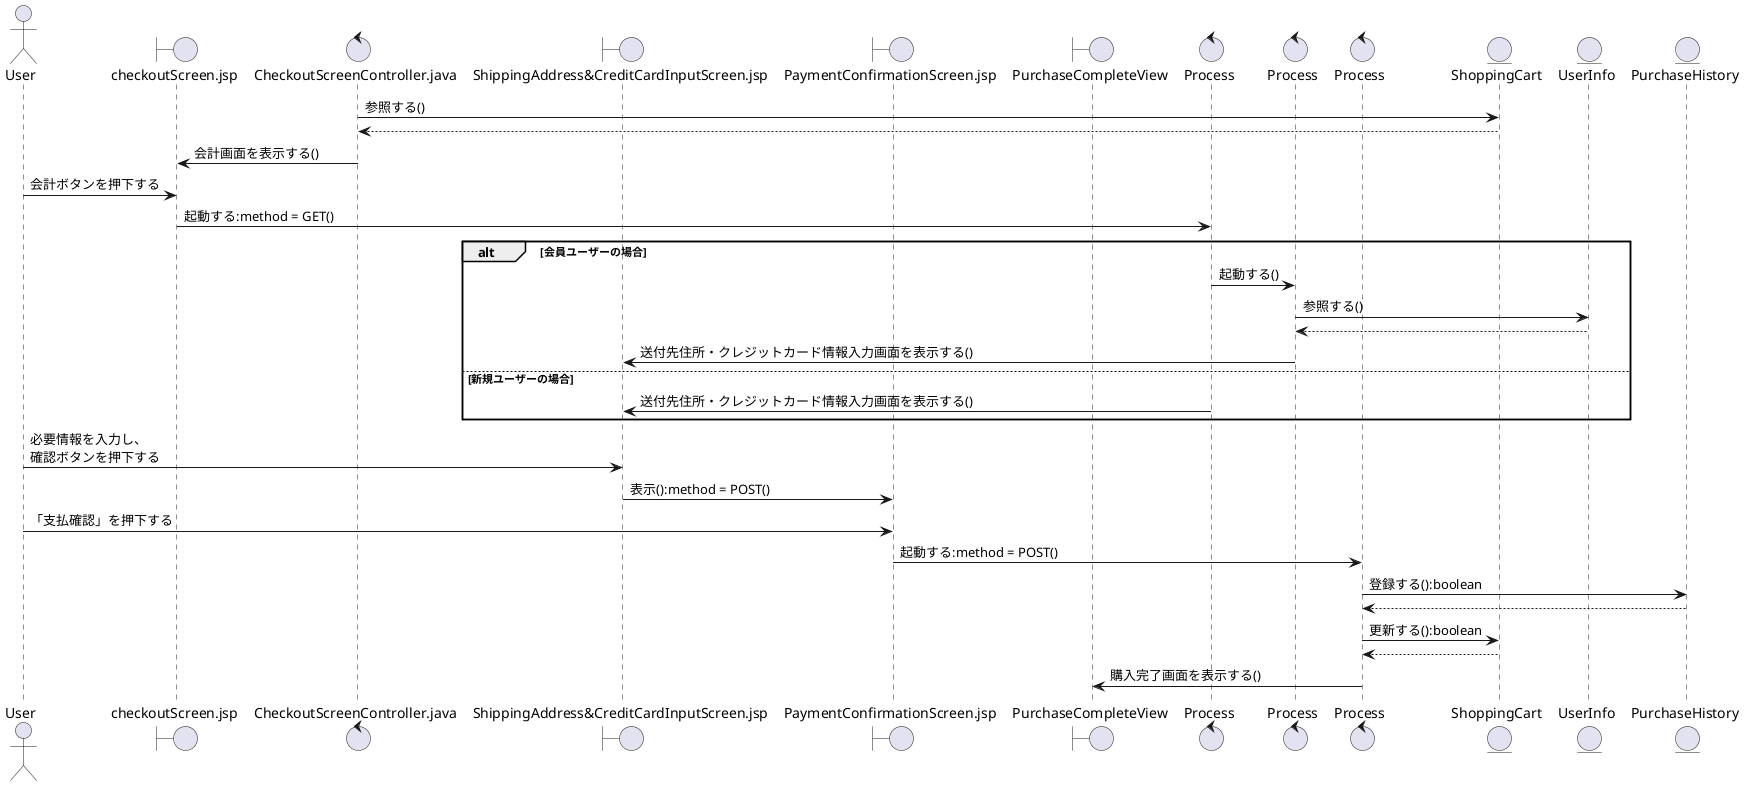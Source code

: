 @startuml 買い物内容を清算する
' 物理名称として書き出す際には使用するフレームワークによって
' ロジックや名称が変わる



' 登場モノの定義
actor "User" as User
boundary "checkoutScreen.jsp" as b1
control "CheckoutScreenController.java" as c1
boundary "ShippingAddress&CreditCardInputScreen.jsp" as b2
boundary "PaymentConfirmationScreen.jsp" as b3
boundary "PurchaseCompleteView" as b4
control "Process" as c2
control "Process" as c3
control "Process" as c4
entity "ShoppingCart" as e1
entity "UserInfo" as e2
entity "PurchaseHistory" as e3


' シーケンスの流れ
c1   -> e1 : 参照する()
c1  <-- e1
c1   -> b1: 会計画面を表示する()
User -> b1: 会計ボタンを押下する
b1   -> c2: 起動する:method = GET()

alt 会員ユーザーの場合
    c2   -> c3 : 起動する()
    c3   -> e2 : 参照する()
    c3  <-- e2
    c3   -> b2 : 送付先住所・クレジットカード情報入力画面を表示する()

else 新規ユーザーの場合
    c2   -> b2 : 送付先住所・クレジットカード情報入力画面を表示する()
end

User  -> b2 : 必要情報を入力し、\n確認ボタンを押下する
b2    -> b3 : 表示():method = POST()
User  -> b3 : 「支払確認」を押下する
b3    -> c4 : 起動する:method = POST()
c4    -> e3 : 登録する():boolean
c4   <-- e3
c4    -> e1 : 更新する():boolean
c4   <-- e1
c4    -> b4 : 購入完了画面を表示する()




@enduml